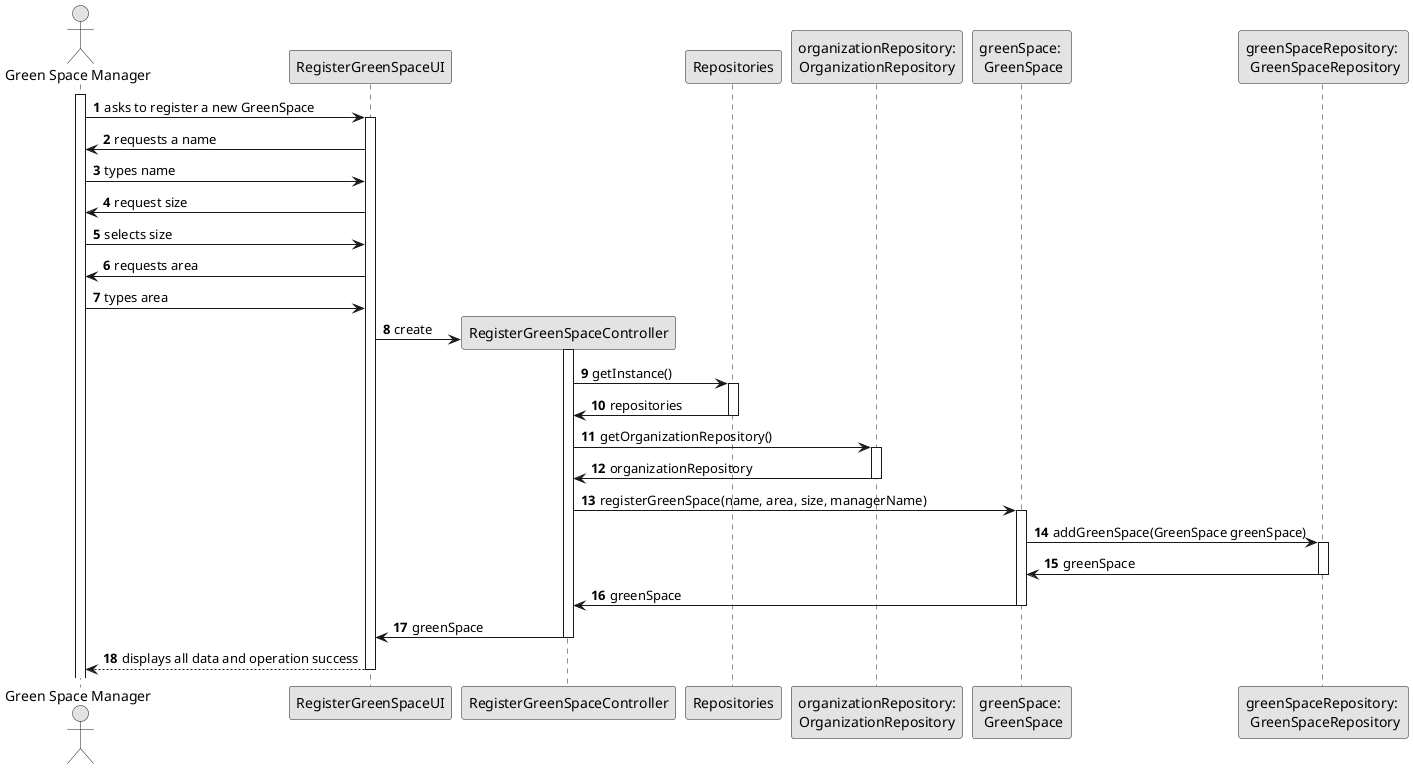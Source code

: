 @startuml
skinparam monochrome true
skinparam packageStyle rectangle
skinparam shadowing false

autonumber

'hide footbox
actor "Green Space Manager" as GSM
participant "RegisterGreenSpaceUI" as UI
participant "RegisterGreenSpaceController" as CTRL
participant "Repositories" as Rep
participant "organizationRepository:\nOrganizationRepository" as organizationRepository
participant "greenSpace: \n GreenSpace" as GreenSpace
participant "greenSpaceRepository: \n GreenSpaceRepository" as GreenSpaceRep

activate GSM

     GSM -> UI : asks to register a new GreenSpace

     activate UI

            UI -> GSM : requests a name
            GSM -> UI : types name
            UI -> GSM : request size
            GSM -> UI : selects size
            UI -> GSM : requests area
            GSM -> UI : types area
            UI -> CTRL** : create


     activate CTRL

            CTRL -> Rep : getInstance()

     activate Rep

            Rep -> CTRL : repositories

     deactivate Rep

            CTRL -> organizationRepository : getOrganizationRepository()

     activate organizationRepository

            organizationRepository -> CTRL : organizationRepository

     deactivate organizationRepository

            CTRL -> GreenSpace : registerGreenSpace(name, area, size, managerName)

     activate GreenSpace

            GreenSpace -> GreenSpaceRep : addGreenSpace(GreenSpace greenSpace)

     activate GreenSpaceRep

            GreenSpaceRep -> GreenSpace : greenSpace

     deactivate GreenSpaceRep

            GreenSpace -> CTRL : greenSpace

     deactivate GreenSpace

            CTRL -> UI : greenSpace

     deactivate CTRL

     UI --> GSM : displays all data and operation success

     deactivate UI

@enduml
